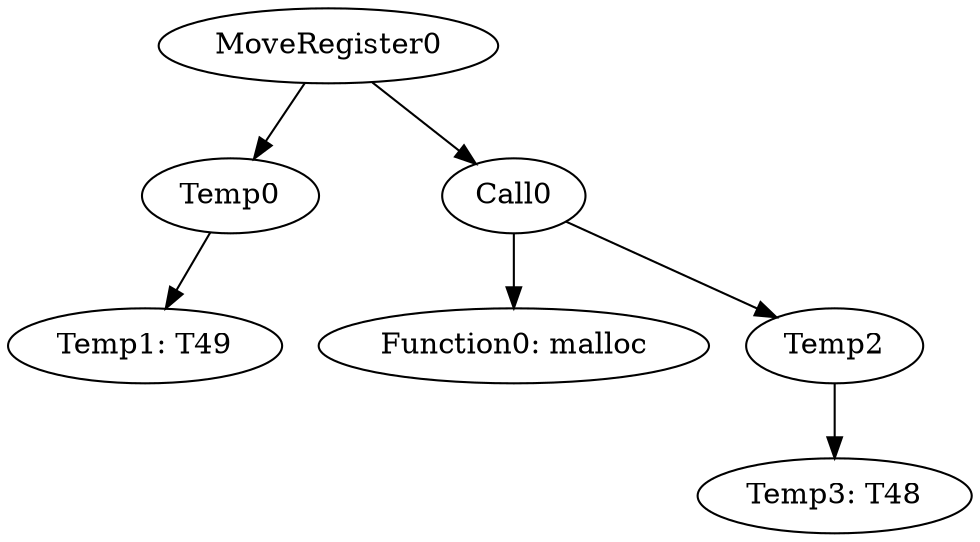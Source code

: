 digraph {
	ordering = out;
	Call0 -> "Function0: malloc";
	Call0 -> Temp2;
	MoveRegister0 -> Temp0;
	MoveRegister0 -> Call0;
	Temp2 -> "Temp3: T48";
	Temp0 -> "Temp1: T49";
}

